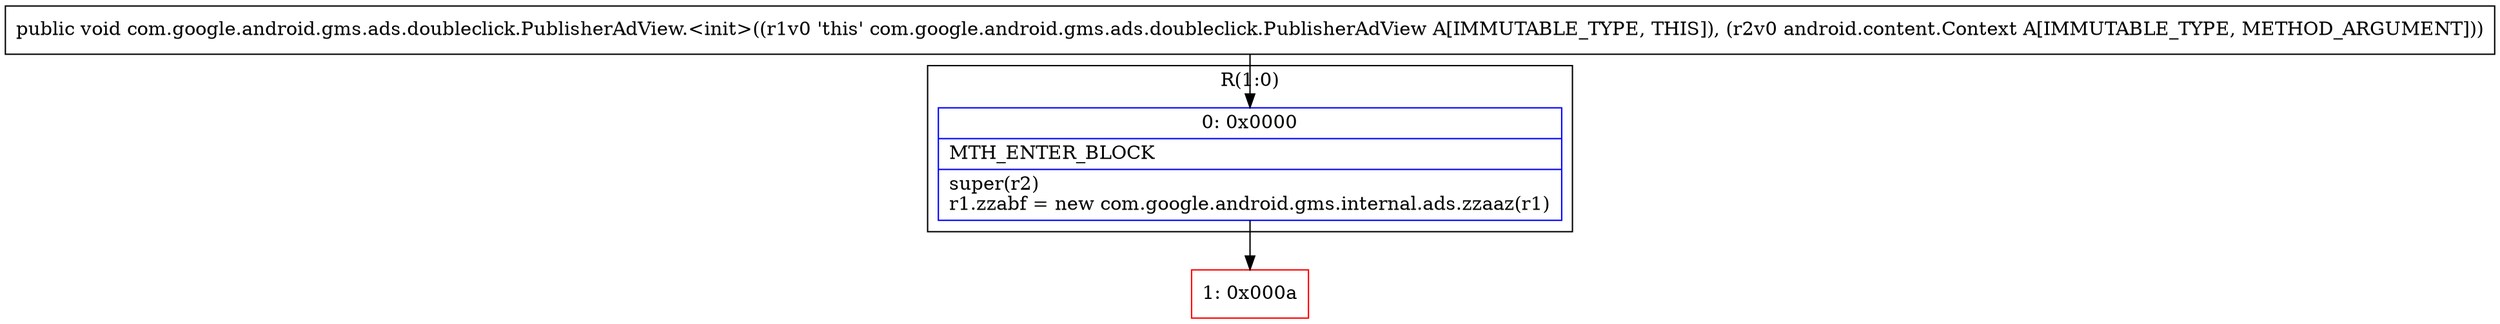 digraph "CFG forcom.google.android.gms.ads.doubleclick.PublisherAdView.\<init\>(Landroid\/content\/Context;)V" {
subgraph cluster_Region_15389198 {
label = "R(1:0)";
node [shape=record,color=blue];
Node_0 [shape=record,label="{0\:\ 0x0000|MTH_ENTER_BLOCK\l|super(r2)\lr1.zzabf = new com.google.android.gms.internal.ads.zzaaz(r1)\l}"];
}
Node_1 [shape=record,color=red,label="{1\:\ 0x000a}"];
MethodNode[shape=record,label="{public void com.google.android.gms.ads.doubleclick.PublisherAdView.\<init\>((r1v0 'this' com.google.android.gms.ads.doubleclick.PublisherAdView A[IMMUTABLE_TYPE, THIS]), (r2v0 android.content.Context A[IMMUTABLE_TYPE, METHOD_ARGUMENT])) }"];
MethodNode -> Node_0;
Node_0 -> Node_1;
}

